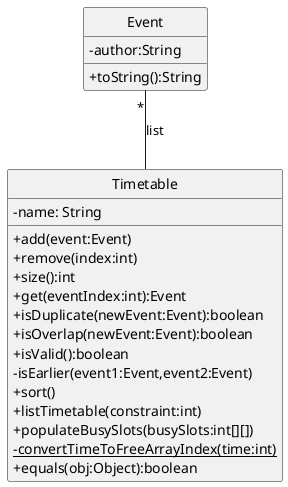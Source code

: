 @startuml
hide circle
skinparam classAttributeIconSize 0

class Timetable {
    -name: String
    +add(event:Event)
    +remove(index:int)
    +size():int
    +get(eventIndex:int):Event
    +isDuplicate(newEvent:Event):boolean
    +isOverlap(newEvent:Event):boolean
    +isValid():boolean
    -isEarlier(event1:Event,event2:Event)
    +sort()
    +listTimetable(constraint:int)
    +populateBusySlots(busySlots:int[][])
    -{static}convertTimeToFreeArrayIndex(time:int)
    +equals(obj:Object):boolean
}


class Event {
    -author:String
    +toString():String
}

"Timetable" -u- "*" "Event" : list

@enduml